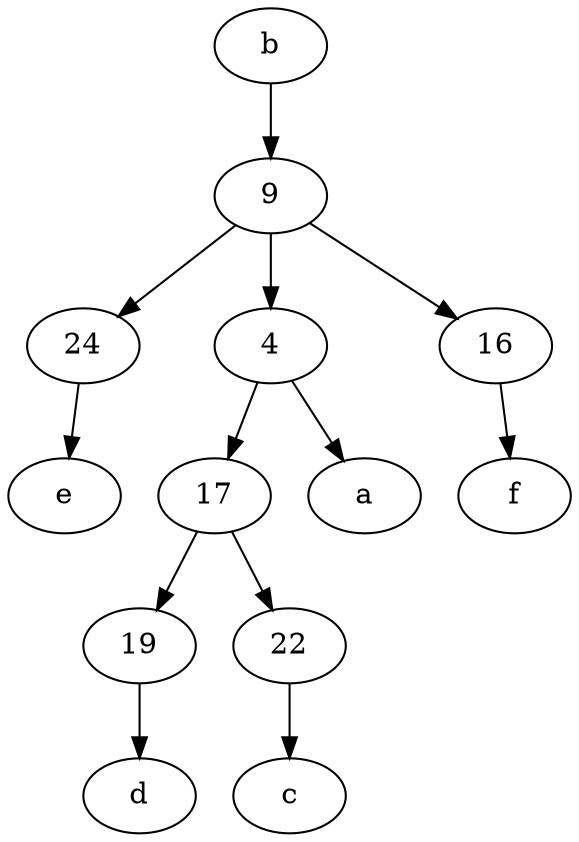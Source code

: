 digraph  {
	b [pos="50,20!"];
	24;
	9;
	17;
	4;
	16;
	19;
	22;
	16 -> f;
	19 -> d;
	17 -> 19;
	22 -> c;
	b -> 9;
	9 -> 4;
	9 -> 16;
	9 -> 24;
	17 -> 22;
	4 -> 17;
	4 -> a;
	24 -> e;

	}